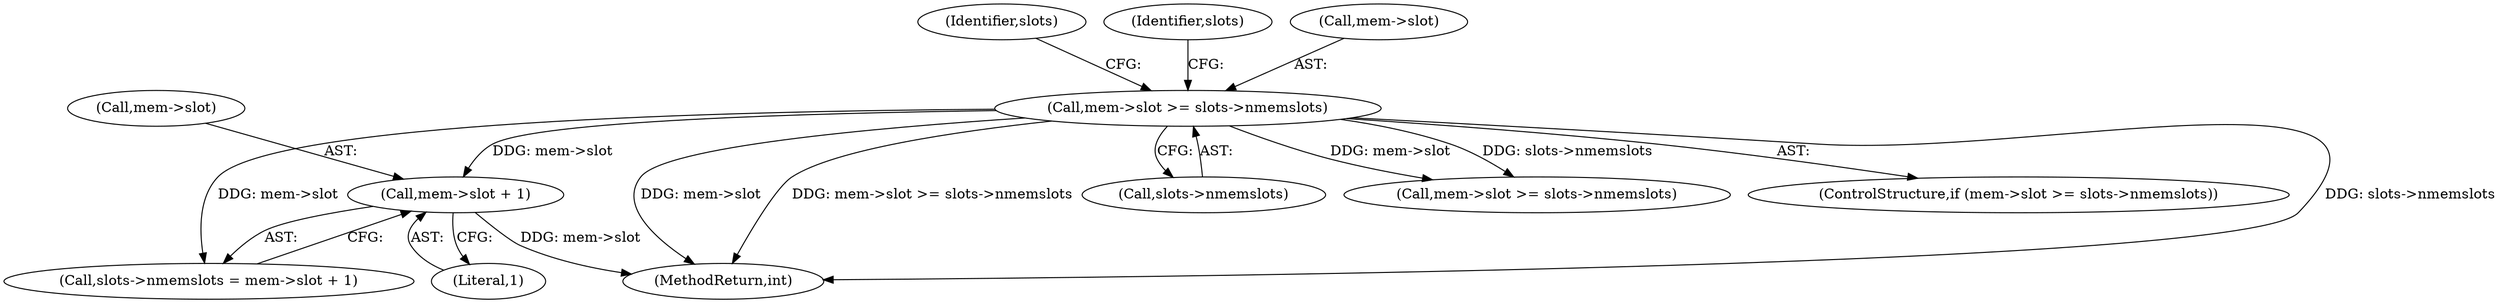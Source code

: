 digraph "0_linux_fa3d315a4ce2c0891cdde262562e710d95fba19e@pointer" {
"1000499" [label="(Call,mem->slot + 1)"];
"1000488" [label="(Call,mem->slot >= slots->nmemslots)"];
"1000495" [label="(Call,slots->nmemslots = mem->slot + 1)"];
"1000506" [label="(Identifier,slots)"];
"1000488" [label="(Call,mem->slot >= slots->nmemslots)"];
"1000643" [label="(MethodReturn,int)"];
"1000497" [label="(Identifier,slots)"];
"1000492" [label="(Call,slots->nmemslots)"];
"1000489" [label="(Call,mem->slot)"];
"1000500" [label="(Call,mem->slot)"];
"1000503" [label="(Literal,1)"];
"1000569" [label="(Call,mem->slot >= slots->nmemslots)"];
"1000487" [label="(ControlStructure,if (mem->slot >= slots->nmemslots))"];
"1000499" [label="(Call,mem->slot + 1)"];
"1000499" -> "1000495"  [label="AST: "];
"1000499" -> "1000503"  [label="CFG: "];
"1000500" -> "1000499"  [label="AST: "];
"1000503" -> "1000499"  [label="AST: "];
"1000495" -> "1000499"  [label="CFG: "];
"1000499" -> "1000643"  [label="DDG: mem->slot"];
"1000488" -> "1000499"  [label="DDG: mem->slot"];
"1000488" -> "1000487"  [label="AST: "];
"1000488" -> "1000492"  [label="CFG: "];
"1000489" -> "1000488"  [label="AST: "];
"1000492" -> "1000488"  [label="AST: "];
"1000497" -> "1000488"  [label="CFG: "];
"1000506" -> "1000488"  [label="CFG: "];
"1000488" -> "1000643"  [label="DDG: mem->slot"];
"1000488" -> "1000643"  [label="DDG: mem->slot >= slots->nmemslots"];
"1000488" -> "1000643"  [label="DDG: slots->nmemslots"];
"1000488" -> "1000495"  [label="DDG: mem->slot"];
"1000488" -> "1000569"  [label="DDG: mem->slot"];
"1000488" -> "1000569"  [label="DDG: slots->nmemslots"];
}

